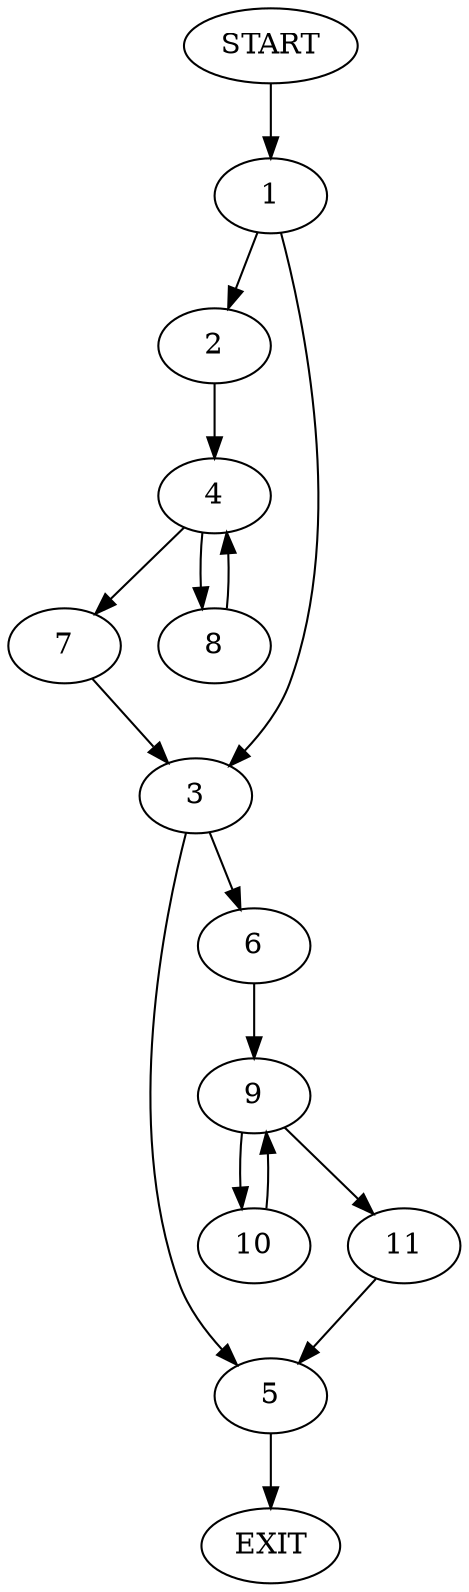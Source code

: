 digraph {
0 [label="START"]
12 [label="EXIT"]
0 -> 1
1 -> 2
1 -> 3
2 -> 4
3 -> 5
3 -> 6
4 -> 7
4 -> 8
8 -> 4
7 -> 3
6 -> 9
5 -> 12
9 -> 10
9 -> 11
11 -> 5
10 -> 9
}
